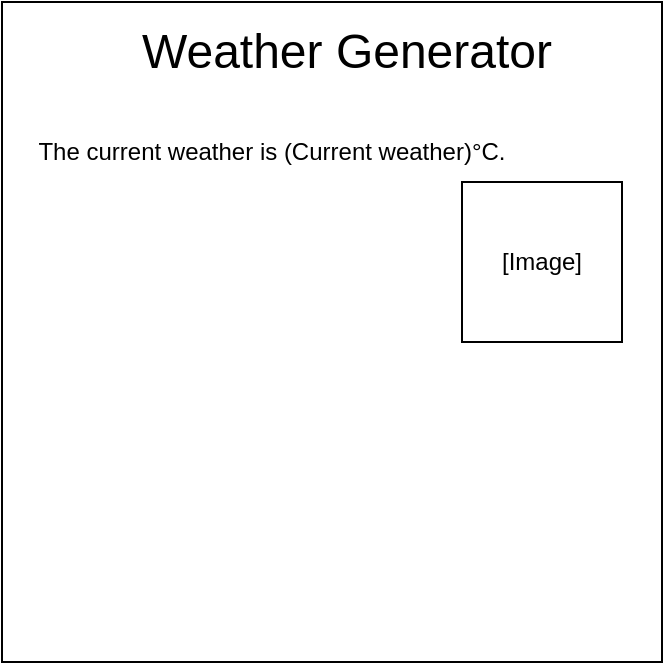 <mxfile>
    <diagram id="PS0MEj16AcW1_f9rzZaM" name="Page-1">
        <mxGraphModel dx="674" dy="357" grid="1" gridSize="10" guides="1" tooltips="1" connect="1" arrows="1" fold="1" page="1" pageScale="1" pageWidth="827" pageHeight="1169" math="0" shadow="0">
            <root>
                <mxCell id="0"/>
                <mxCell id="1" parent="0"/>
                <mxCell id="2" value="" style="whiteSpace=wrap;html=1;aspect=fixed;" vertex="1" parent="1">
                    <mxGeometry x="30" y="20" width="330" height="330" as="geometry"/>
                </mxCell>
                <mxCell id="3" value="&lt;font style=&quot;font-size: 24px&quot;&gt;Weather Generator&lt;/font&gt;" style="text;html=1;strokeColor=none;fillColor=none;align=center;verticalAlign=middle;whiteSpace=wrap;rounded=0;" vertex="1" parent="1">
                    <mxGeometry x="95" y="30" width="215" height="30" as="geometry"/>
                </mxCell>
                <mxCell id="5" value="The current weather is (Current weather)°C." style="text;html=1;strokeColor=none;fillColor=none;align=center;verticalAlign=middle;whiteSpace=wrap;rounded=0;" vertex="1" parent="1">
                    <mxGeometry x="30" y="80" width="270" height="30" as="geometry"/>
                </mxCell>
                <mxCell id="6" value="[Image]" style="whiteSpace=wrap;html=1;aspect=fixed;" vertex="1" parent="1">
                    <mxGeometry x="260" y="110" width="80" height="80" as="geometry"/>
                </mxCell>
            </root>
        </mxGraphModel>
    </diagram>
</mxfile>